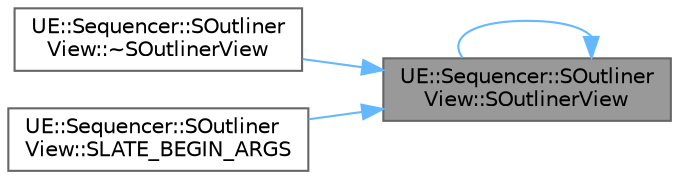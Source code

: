 digraph "UE::Sequencer::SOutlinerView::SOutlinerView"
{
 // INTERACTIVE_SVG=YES
 // LATEX_PDF_SIZE
  bgcolor="transparent";
  edge [fontname=Helvetica,fontsize=10,labelfontname=Helvetica,labelfontsize=10];
  node [fontname=Helvetica,fontsize=10,shape=box,height=0.2,width=0.4];
  rankdir="RL";
  Node1 [id="Node000001",label="UE::Sequencer::SOutliner\lView::SOutlinerView",height=0.2,width=0.4,color="gray40", fillcolor="grey60", style="filled", fontcolor="black",tooltip=" "];
  Node1 -> Node1 [id="edge1_Node000001_Node000001",dir="back",color="steelblue1",style="solid",tooltip=" "];
  Node1 -> Node2 [id="edge2_Node000001_Node000002",dir="back",color="steelblue1",style="solid",tooltip=" "];
  Node2 [id="Node000002",label="UE::Sequencer::SOutliner\lView::~SOutlinerView",height=0.2,width=0.4,color="grey40", fillcolor="white", style="filled",URL="$d3/daa/classUE_1_1Sequencer_1_1SOutlinerView.html#a3e88eb0d7bcfa179413a8c7a82ae348e",tooltip=" "];
  Node1 -> Node3 [id="edge3_Node000001_Node000003",dir="back",color="steelblue1",style="solid",tooltip=" "];
  Node3 [id="Node000003",label="UE::Sequencer::SOutliner\lView::SLATE_BEGIN_ARGS",height=0.2,width=0.4,color="grey40", fillcolor="white", style="filled",URL="$d3/daa/classUE_1_1Sequencer_1_1SOutlinerView.html#a06823a05fb066597974a9ddcc85eda32",tooltip=" "];
}
